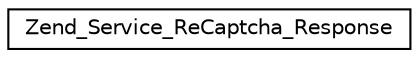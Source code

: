 digraph G
{
  edge [fontname="Helvetica",fontsize="10",labelfontname="Helvetica",labelfontsize="10"];
  node [fontname="Helvetica",fontsize="10",shape=record];
  rankdir="LR";
  Node1 [label="Zend_Service_ReCaptcha_Response",height=0.2,width=0.4,color="black", fillcolor="white", style="filled",URL="$class_zend___service___re_captcha___response.html"];
}
